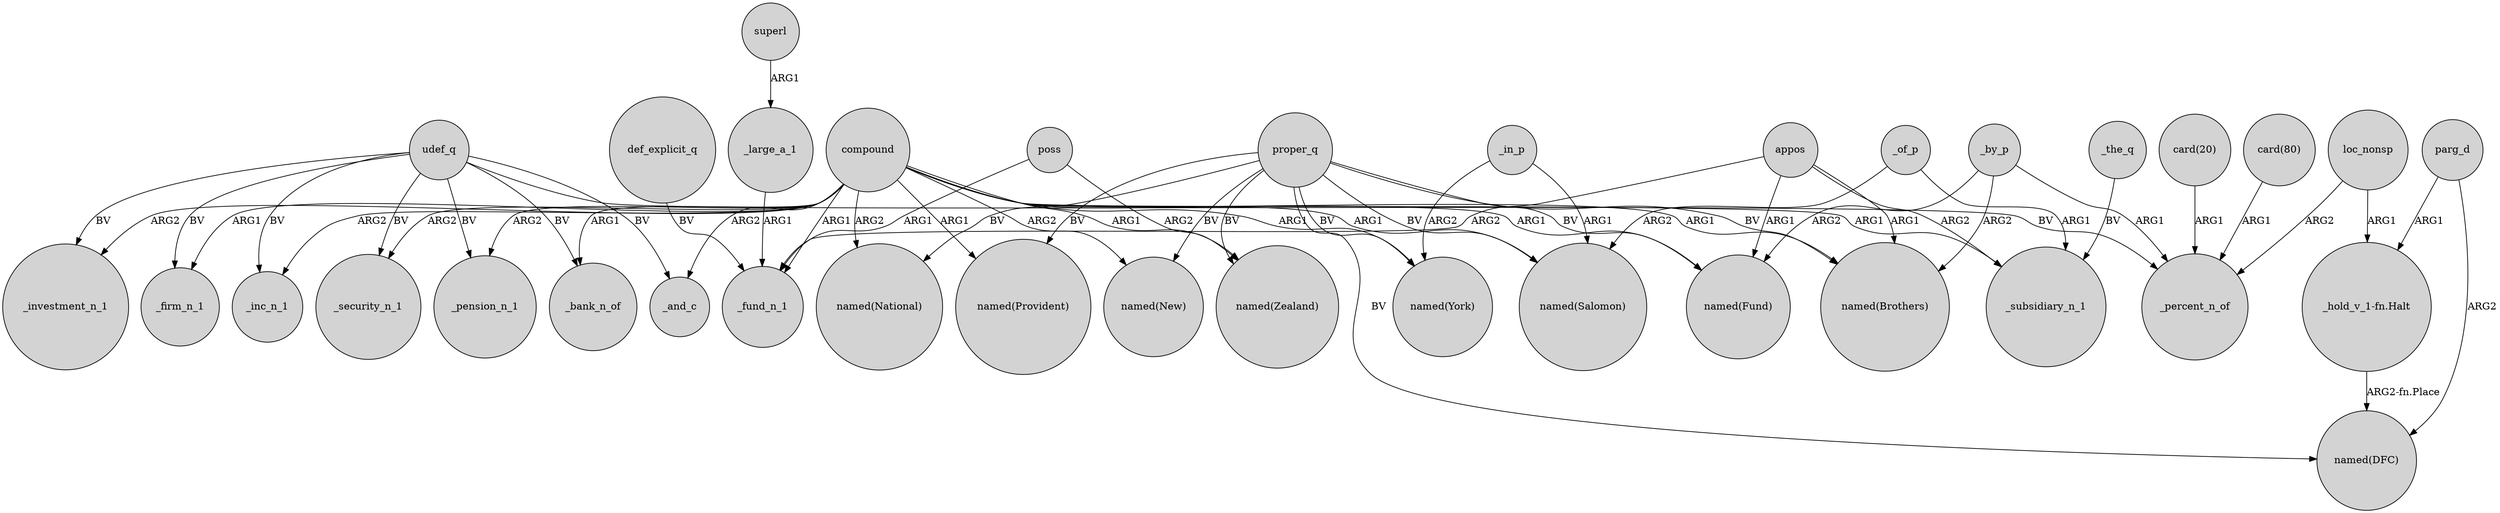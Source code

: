 digraph {
	node [shape=circle style=filled]
	compound -> _fund_n_1 [label=ARG1]
	def_explicit_q -> _fund_n_1 [label=BV]
	"card(80)" -> _percent_n_of [label=ARG1]
	"card(20)" -> _percent_n_of [label=ARG1]
	parg_d -> "named(DFC)" [label=ARG2]
	compound -> "named(New)" [label=ARG2]
	compound -> _investment_n_1 [label=ARG2]
	compound -> "named(Fund)" [label=ARG1]
	compound -> _bank_n_of [label=ARG1]
	parg_d -> "_hold_v_1-fn.Halt" [label=ARG1]
	proper_q -> "named(Fund)" [label=BV]
	appos -> "named(Brothers)" [label=ARG1]
	proper_q -> "named(New)" [label=BV]
	compound -> "named(Salomon)" [label=ARG1]
	poss -> _fund_n_1 [label=ARG1]
	_of_p -> _subsidiary_n_1 [label=ARG1]
	udef_q -> _bank_n_of [label=BV]
	compound -> "named(National)" [label=ARG2]
	_large_a_1 -> _fund_n_1 [label=ARG1]
	udef_q -> _and_c [label=BV]
	udef_q -> _security_n_1 [label=BV]
	_by_p -> _percent_n_of [label=ARG1]
	compound -> _and_c [label=ARG2]
	udef_q -> _firm_n_1 [label=BV]
	proper_q -> "named(Provident)" [label=BV]
	compound -> "named(Zealand)" [label=ARG1]
	_by_p -> "named(Fund)" [label=ARG2]
	proper_q -> "named(York)" [label=BV]
	appos -> "named(Fund)" [label=ARG1]
	appos -> _fund_n_1 [label=ARG2]
	udef_q -> _inc_n_1 [label=BV]
	udef_q -> _pension_n_1 [label=BV]
	compound -> _inc_n_1 [label=ARG2]
	udef_q -> _percent_n_of [label=BV]
	_in_p -> "named(York)" [label=ARG2]
	compound -> "named(Brothers)" [label=ARG1]
	"_hold_v_1-fn.Halt" -> "named(DFC)" [label="ARG2-fn.Place"]
	appos -> _subsidiary_n_1 [label=ARG2]
	proper_q -> "named(Brothers)" [label=BV]
	poss -> "named(Zealand)" [label=ARG2]
	proper_q -> "named(Salomon)" [label=BV]
	udef_q -> _investment_n_1 [label=BV]
	compound -> _pension_n_1 [label=ARG2]
	proper_q -> "named(DFC)" [label=BV]
	_by_p -> "named(Brothers)" [label=ARG2]
	compound -> _firm_n_1 [label=ARG1]
	proper_q -> "named(Zealand)" [label=BV]
	compound -> _subsidiary_n_1 [label=ARG1]
	proper_q -> "named(National)" [label=BV]
	compound -> "named(York)" [label=ARG1]
	compound -> _security_n_1 [label=ARG2]
	compound -> "named(Provident)" [label=ARG1]
	_in_p -> "named(Salomon)" [label=ARG1]
	superl -> _large_a_1 [label=ARG1]
	loc_nonsp -> "_hold_v_1-fn.Halt" [label=ARG1]
	_of_p -> "named(Salomon)" [label=ARG2]
	_the_q -> _subsidiary_n_1 [label=BV]
	loc_nonsp -> _percent_n_of [label=ARG2]
}
